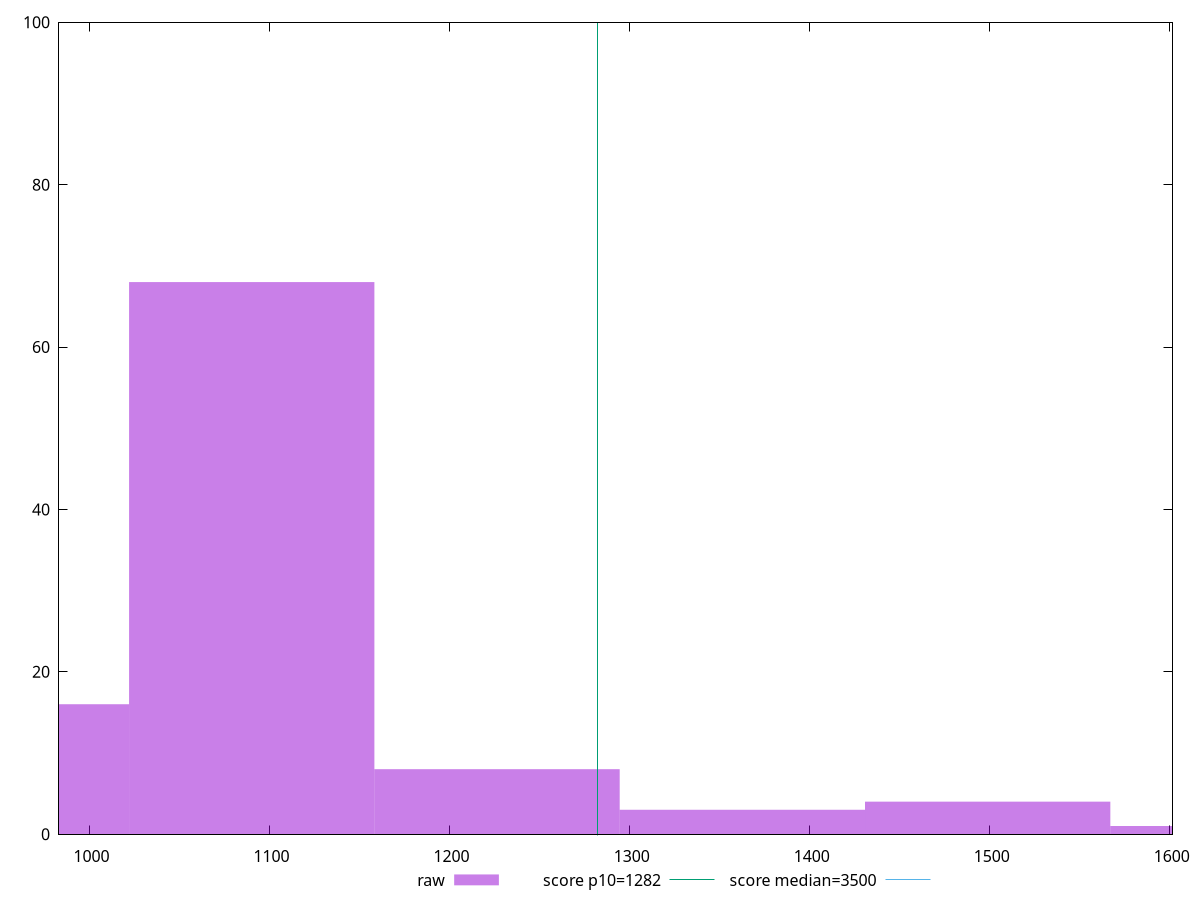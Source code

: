 reset

$raw <<EOF
1362.6073622820509 3
1090.0858898256406 68
1635.128834738461 1
1498.8680985102558 4
1226.3466260538457 8
953.8251535974355 16
EOF

set key outside below
set boxwidth 136.26073622820508
set xrange [983.0360000000005:1601.5319999999992]
set yrange [0:100]
set trange [0:100]
set style fill transparent solid 0.5 noborder

set parametric
set terminal svg size 640, 490 enhanced background rgb 'white'
set output "report_00009_2021-02-08T22-37-41.559Z/bootup-time/samples/pages+cached/raw/histogram.svg"

plot $raw title "raw" with boxes, \
     1282,t title "score p10=1282", \
     3500,t title "score median=3500"

reset
